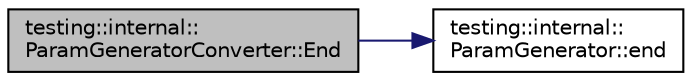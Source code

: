 digraph "testing::internal::ParamGeneratorConverter::End"
{
 // LATEX_PDF_SIZE
  bgcolor="transparent";
  edge [fontname="Helvetica",fontsize="10",labelfontname="Helvetica",labelfontsize="10"];
  node [fontname="Helvetica",fontsize="10",shape=record];
  rankdir="LR";
  Node1 [label="testing::internal::\lParamGeneratorConverter::End",height=0.2,width=0.4,color="black", fillcolor="grey75", style="filled", fontcolor="black",tooltip=" "];
  Node1 -> Node2 [color="midnightblue",fontsize="10",style="solid",fontname="Helvetica"];
  Node2 [label="testing::internal::\lParamGenerator::end",height=0.2,width=0.4,color="black",URL="$classtesting_1_1internal_1_1ParamGenerator.html#aaf8f75df1099a07ff771a550b48f9fbe",tooltip=" "];
}
